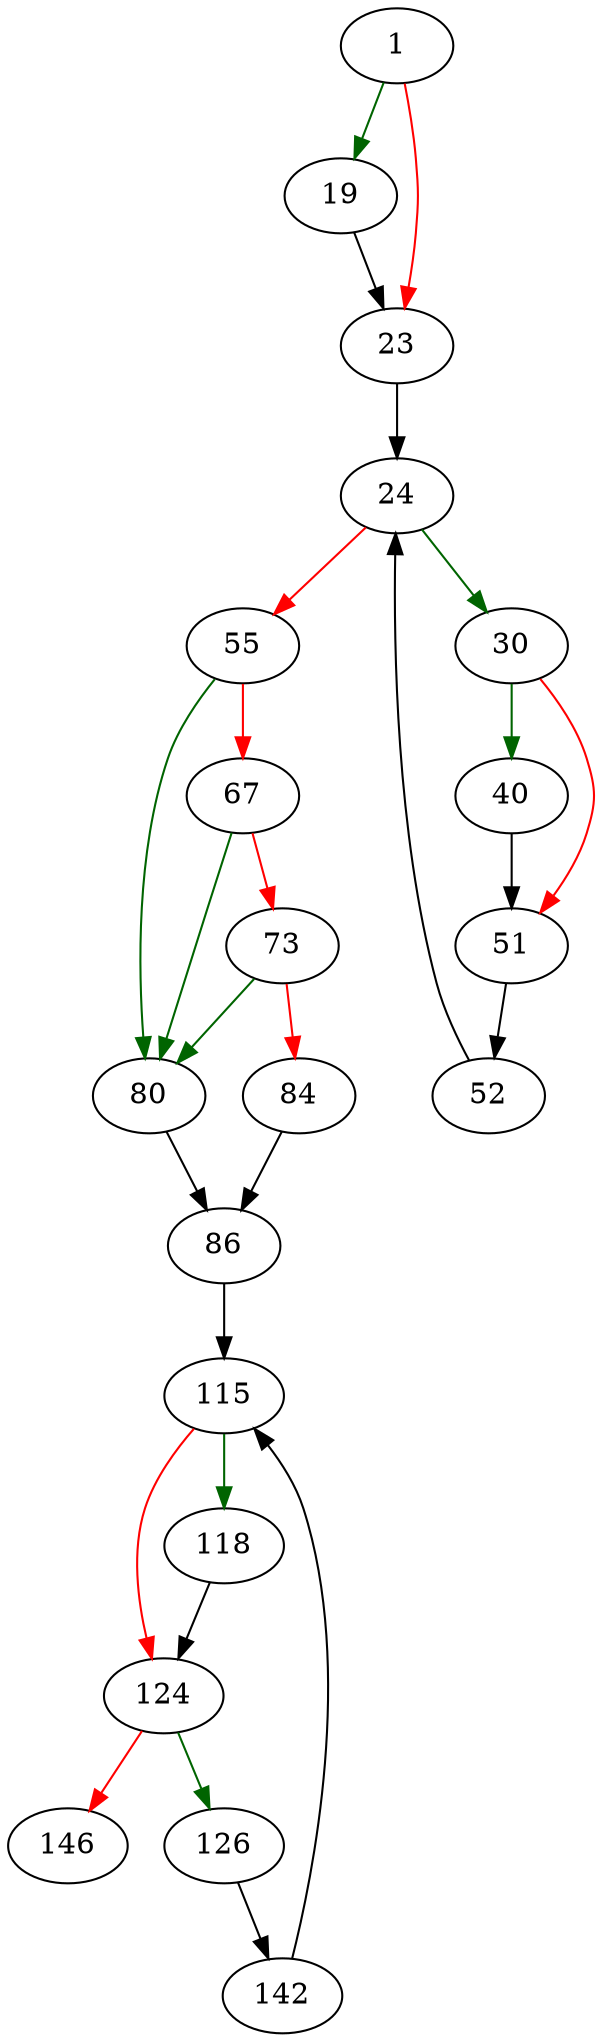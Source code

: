 strict digraph "writeJournalHdr" {
	// Node definitions.
	1 [entry=true];
	19;
	23;
	24;
	30;
	55;
	40;
	51;
	52;
	80;
	67;
	73;
	84;
	86;
	115;
	118;
	124;
	126;
	146;
	142;

	// Edge definitions.
	1 -> 19 [
		color=darkgreen
		cond=true
	];
	1 -> 23 [
		color=red
		cond=false
	];
	19 -> 23;
	23 -> 24;
	24 -> 30 [
		color=darkgreen
		cond=true
	];
	24 -> 55 [
		color=red
		cond=false
	];
	30 -> 40 [
		color=darkgreen
		cond=true
	];
	30 -> 51 [
		color=red
		cond=false
	];
	55 -> 80 [
		color=darkgreen
		cond=true
	];
	55 -> 67 [
		color=red
		cond=false
	];
	40 -> 51;
	51 -> 52;
	52 -> 24;
	80 -> 86;
	67 -> 80 [
		color=darkgreen
		cond=true
	];
	67 -> 73 [
		color=red
		cond=false
	];
	73 -> 80 [
		color=darkgreen
		cond=true
	];
	73 -> 84 [
		color=red
		cond=false
	];
	84 -> 86;
	86 -> 115;
	115 -> 118 [
		color=darkgreen
		cond=true
	];
	115 -> 124 [
		color=red
		cond=false
	];
	118 -> 124;
	124 -> 126 [
		color=darkgreen
		cond=true
	];
	124 -> 146 [
		color=red
		cond=false
	];
	126 -> 142;
	142 -> 115;
}